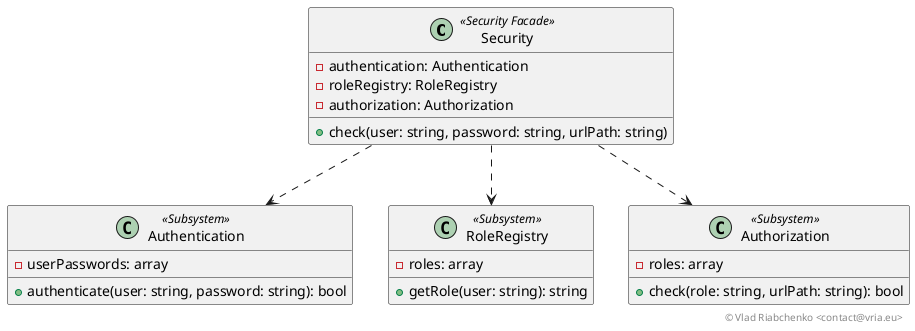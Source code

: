 @startuml

class Security << Security Facade >> {
    -authentication: Authentication
    -roleRegistry: RoleRegistry
    -authorization: Authorization
    +check(user: string, password: string, urlPath: string)
}

class Authentication << Subsystem >> {
    -userPasswords: array
    +authenticate(user: string, password: string): bool
}

class RoleRegistry << Subsystem >> {
    -roles: array
    +getRole(user: string): string
}

class Authorization << Subsystem >> {
    -roles: array
    +check(role: string, urlPath: string): bool
}

Security .down.> Authentication
Security .down.> RoleRegistry
Security .down.> Authorization

right footer © Vlad Riabchenko <contact@vria.eu>

@enduml
